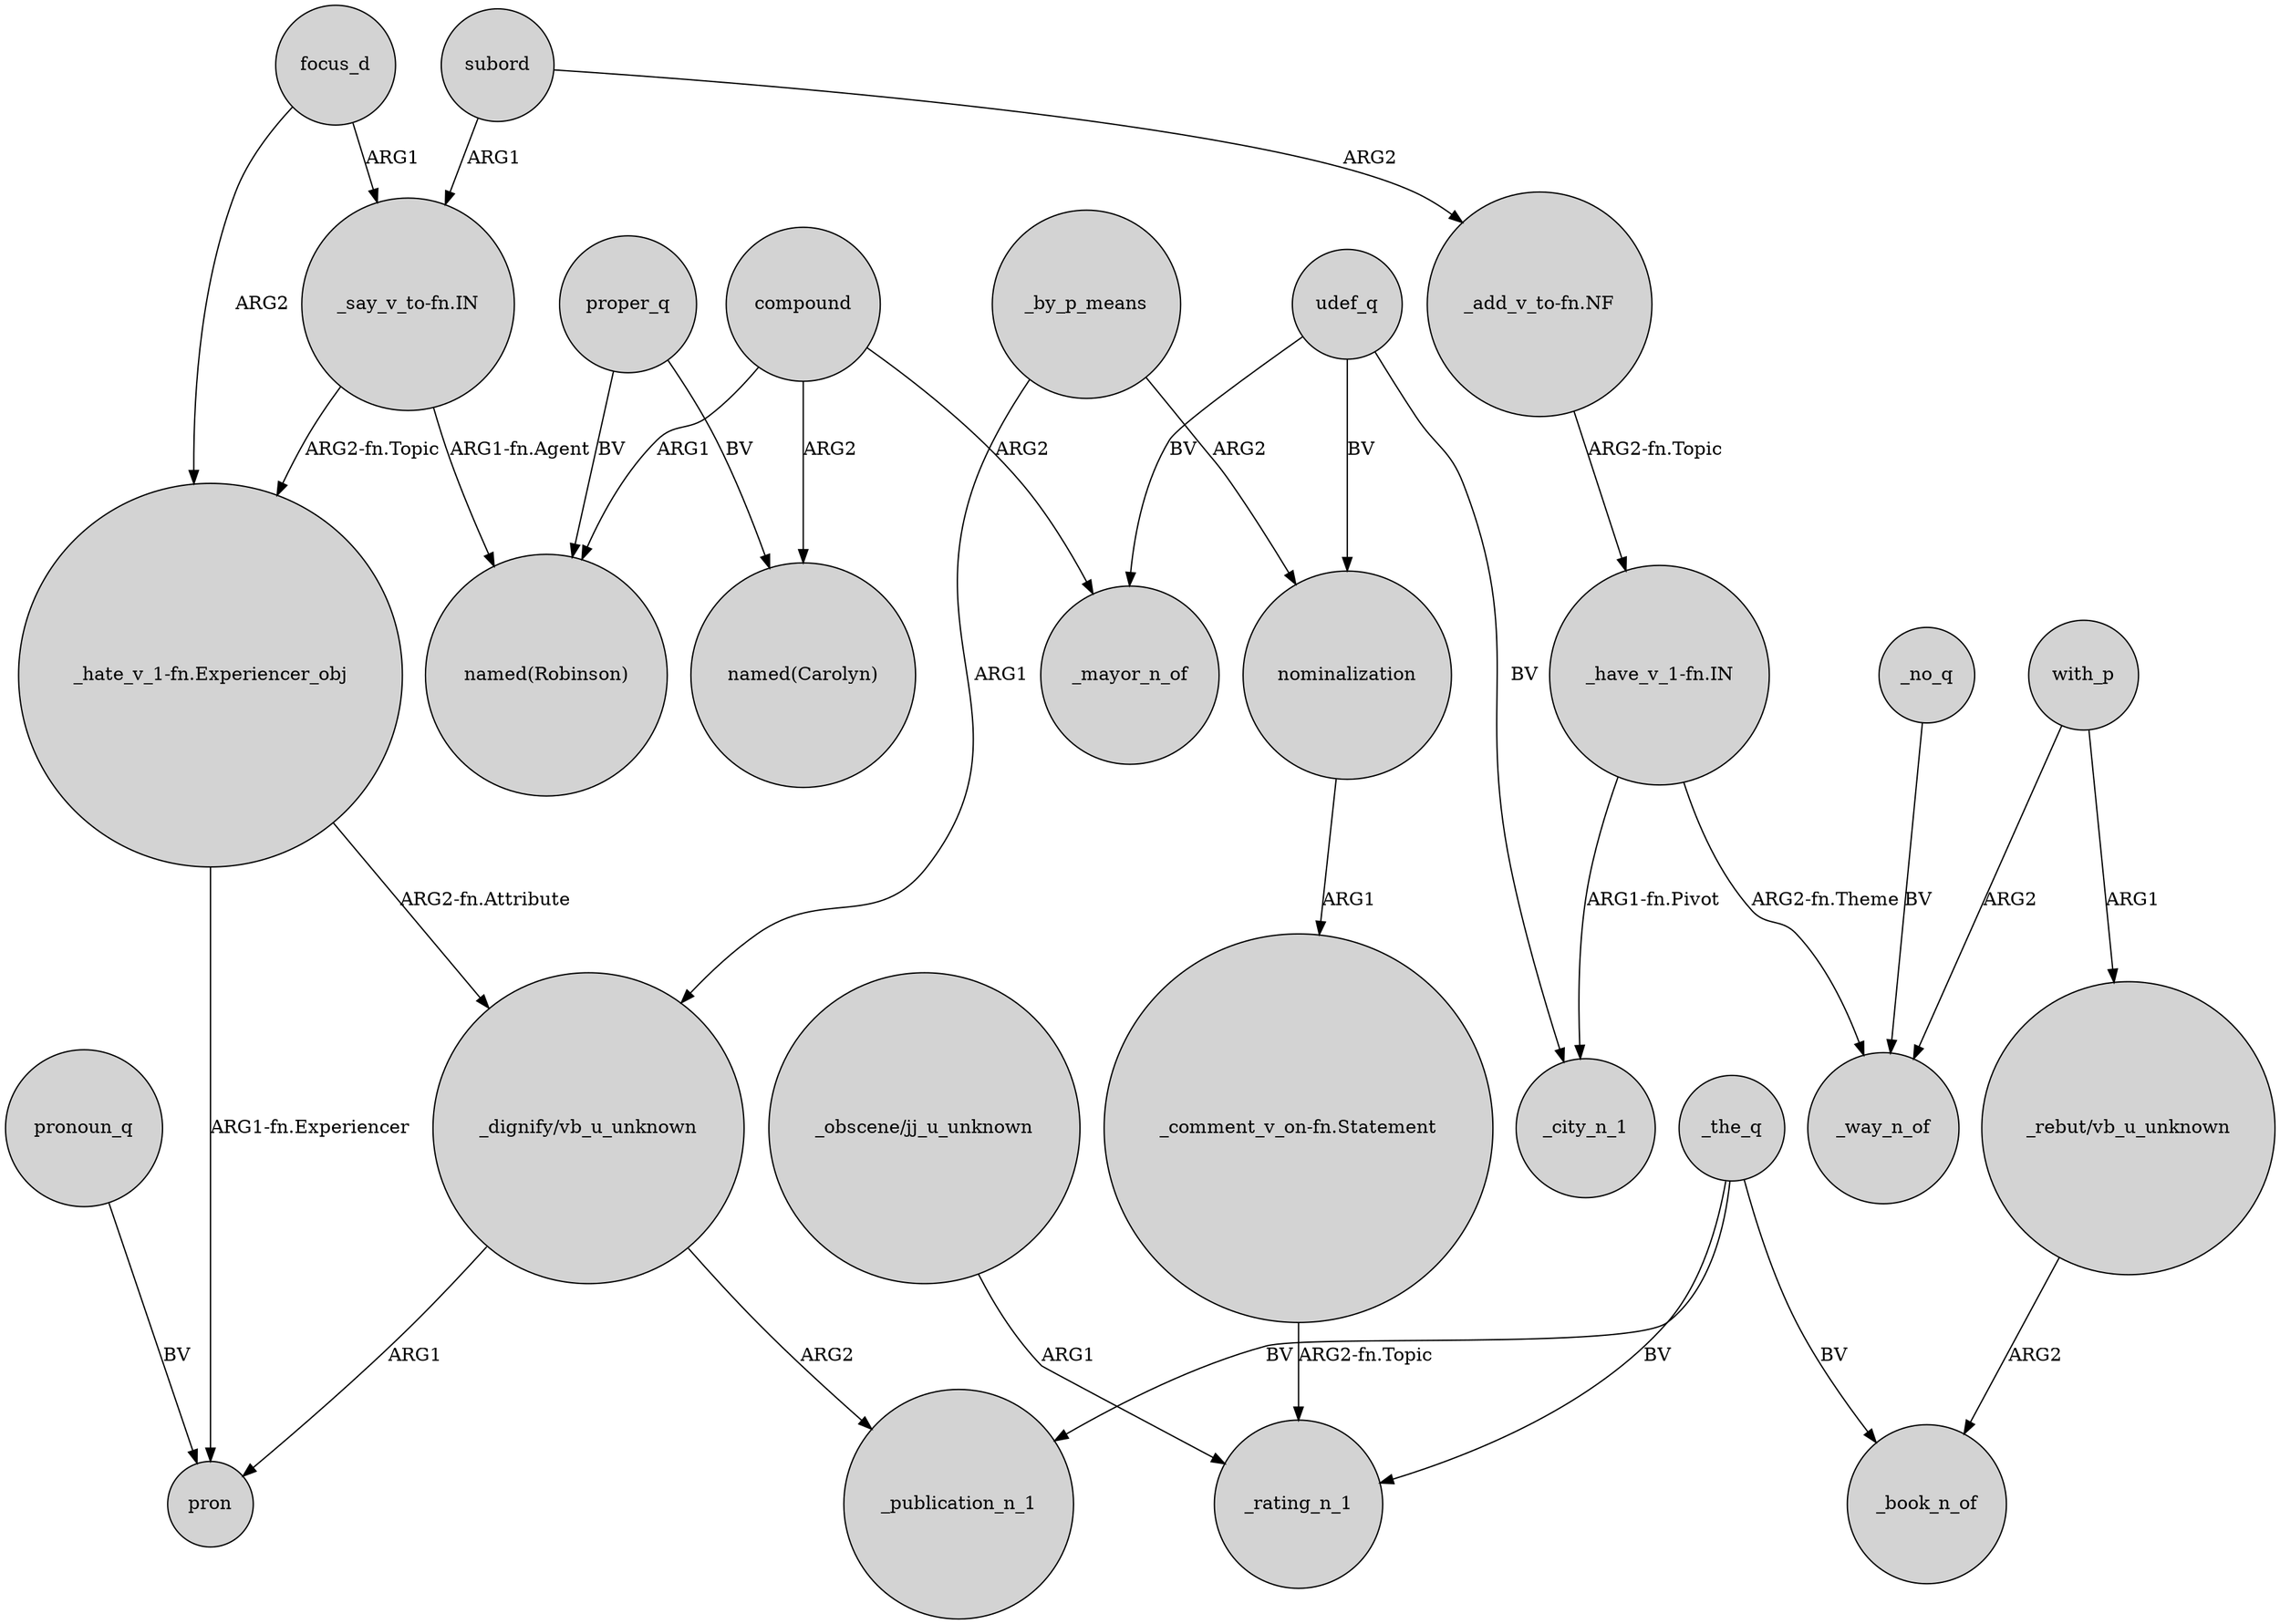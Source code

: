 digraph {
	node [shape=circle style=filled]
	subord -> "_add_v_to-fn.NF" [label=ARG2]
	_the_q -> _publication_n_1 [label=BV]
	_by_p_means -> nominalization [label=ARG2]
	"_have_v_1-fn.IN" -> _city_n_1 [label="ARG1-fn.Pivot"]
	"_say_v_to-fn.IN" -> "_hate_v_1-fn.Experiencer_obj" [label="ARG2-fn.Topic"]
	compound -> "named(Carolyn)" [label=ARG2]
	"_say_v_to-fn.IN" -> "named(Robinson)" [label="ARG1-fn.Agent"]
	udef_q -> _mayor_n_of [label=BV]
	subord -> "_say_v_to-fn.IN" [label=ARG1]
	_the_q -> _book_n_of [label=BV]
	"_hate_v_1-fn.Experiencer_obj" -> pron [label="ARG1-fn.Experiencer"]
	udef_q -> _city_n_1 [label=BV]
	with_p -> _way_n_of [label=ARG2]
	proper_q -> "named(Carolyn)" [label=BV]
	pronoun_q -> pron [label=BV]
	_no_q -> _way_n_of [label=BV]
	_by_p_means -> "_dignify/vb_u_unknown" [label=ARG1]
	"_rebut/vb_u_unknown" -> _book_n_of [label=ARG2]
	focus_d -> "_hate_v_1-fn.Experiencer_obj" [label=ARG2]
	compound -> "named(Robinson)" [label=ARG1]
	_the_q -> _rating_n_1 [label=BV]
	udef_q -> nominalization [label=BV]
	"_add_v_to-fn.NF" -> "_have_v_1-fn.IN" [label="ARG2-fn.Topic"]
	"_comment_v_on-fn.Statement" -> _rating_n_1 [label="ARG2-fn.Topic"]
	nominalization -> "_comment_v_on-fn.Statement" [label=ARG1]
	"_hate_v_1-fn.Experiencer_obj" -> "_dignify/vb_u_unknown" [label="ARG2-fn.Attribute"]
	proper_q -> "named(Robinson)" [label=BV]
	"_dignify/vb_u_unknown" -> pron [label=ARG1]
	compound -> _mayor_n_of [label=ARG2]
	with_p -> "_rebut/vb_u_unknown" [label=ARG1]
	"_dignify/vb_u_unknown" -> _publication_n_1 [label=ARG2]
	"_obscene/jj_u_unknown" -> _rating_n_1 [label=ARG1]
	"_have_v_1-fn.IN" -> _way_n_of [label="ARG2-fn.Theme"]
	focus_d -> "_say_v_to-fn.IN" [label=ARG1]
}
